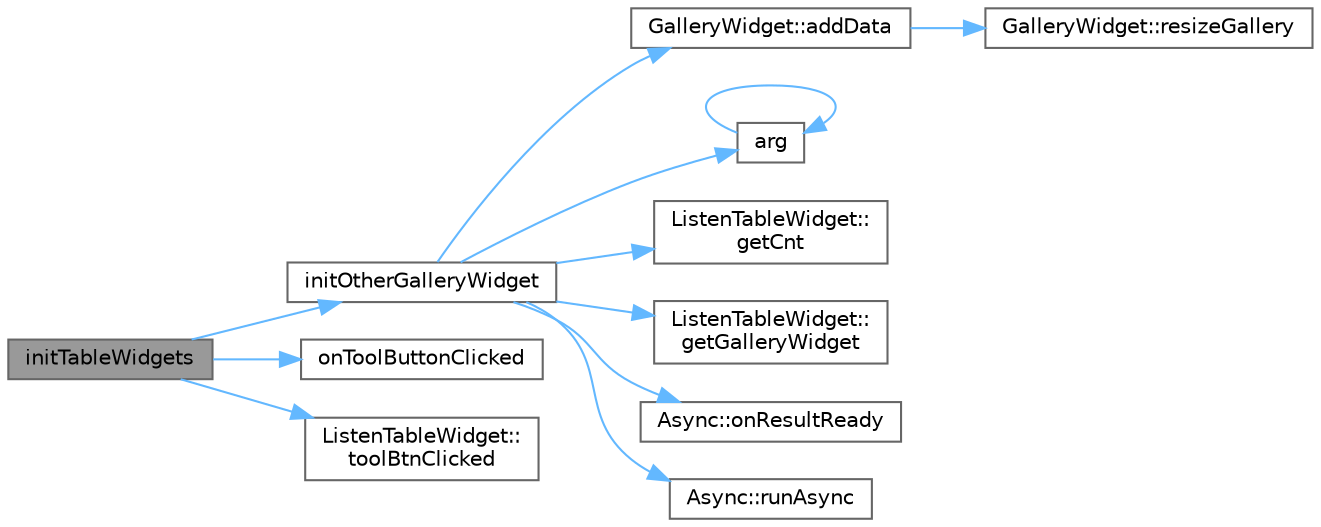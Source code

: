 digraph "initTableWidgets"
{
 // LATEX_PDF_SIZE
  bgcolor="transparent";
  edge [fontname=Helvetica,fontsize=10,labelfontname=Helvetica,labelfontsize=10];
  node [fontname=Helvetica,fontsize=10,shape=box,height=0.2,width=0.4];
  rankdir="LR";
  Node1 [id="Node000001",label="initTableWidgets",height=0.2,width=0.4,color="gray40", fillcolor="grey60", style="filled", fontcolor="black",tooltip="初始化表格控件"];
  Node1 -> Node2 [id="edge1_Node000001_Node000002",color="steelblue1",style="solid",tooltip=" "];
  Node2 [id="Node000002",label="initOtherGalleryWidget",height=0.2,width=0.4,color="grey40", fillcolor="white", style="filled",URL="$class_listen_recommend.html#a95a991169c83590b1eb0132626c7ecb3",tooltip="初始化其他分类画廊"];
  Node2 -> Node3 [id="edge2_Node000002_Node000003",color="steelblue1",style="solid",tooltip=" "];
  Node3 [id="Node000003",label="GalleryWidget::addData",height=0.2,width=0.4,color="grey40", fillcolor="white", style="filled",URL="$class_gallery_widget.html#a1b13e44c140af2d138baad92e751b413",tooltip="添加照片卡片数据"];
  Node3 -> Node4 [id="edge3_Node000003_Node000004",color="steelblue1",style="solid",tooltip=" "];
  Node4 [id="Node000004",label="GalleryWidget::resizeGallery",height=0.2,width=0.4,color="grey40", fillcolor="white", style="filled",URL="$class_gallery_widget.html#a5e07b253cf65269f4696d0d903c3fef8",tooltip="调整画廊布局"];
  Node2 -> Node5 [id="edge4_Node000002_Node000005",color="steelblue1",style="solid",tooltip=" "];
  Node5 [id="Node000005",label="arg",height=0.2,width=0.4,color="grey40", fillcolor="white", style="filled",URL="$base_8h.html#a2c8e80c1b1c8b7747e99b8e9a24a0429",tooltip="Returns a named argument to be used in a formatting function."];
  Node5 -> Node5 [id="edge5_Node000005_Node000005",color="steelblue1",style="solid",tooltip=" "];
  Node2 -> Node6 [id="edge6_Node000002_Node000006",color="steelblue1",style="solid",tooltip=" "];
  Node6 [id="Node000006",label="ListenTableWidget::\lgetCnt",height=0.2,width=0.4,color="grey40", fillcolor="white", style="filled",URL="$class_listen_table_widget.html#aec03768a7c40300f362e75f4a6c8a6db",tooltip="获取计数"];
  Node2 -> Node7 [id="edge7_Node000002_Node000007",color="steelblue1",style="solid",tooltip=" "];
  Node7 [id="Node000007",label="ListenTableWidget::\lgetGalleryWidget",height=0.2,width=0.4,color="grey40", fillcolor="white", style="filled",URL="$class_listen_table_widget.html#a161fffd85148656deb802327129d459b",tooltip="获取画廊控件"];
  Node2 -> Node8 [id="edge8_Node000002_Node000008",color="steelblue1",style="solid",tooltip=" "];
  Node8 [id="Node000008",label="Async::onResultReady",height=0.2,width=0.4,color="grey40", fillcolor="white", style="filled",URL="$namespace_async.html#aa546dd398e11dcb564e4abdd6fd0ec81",tooltip="执行结果读取函数 创建一个QFutureWatcher读取相应结果传递相应函数中， 如果有更复杂操作就不要使用"];
  Node2 -> Node9 [id="edge9_Node000002_Node000009",color="steelblue1",style="solid",tooltip=" "];
  Node9 [id="Node000009",label="Async::runAsync",height=0.2,width=0.4,color="grey40", fillcolor="white", style="filled",URL="$namespace_async.html#a06a076edc2f7af2cc0ecdc6545d55e79",tooltip="runAsync类似于 std::thread和std::invoke 函数参数可以是成员函数 操作符 可以是 lambda表达式 QFutureInterface<ResultType>&作为第一个参..."];
  Node1 -> Node10 [id="edge10_Node000001_Node000010",color="steelblue1",style="solid",tooltip=" "];
  Node10 [id="Node000010",label="onToolButtonClicked",height=0.2,width=0.4,color="grey40", fillcolor="white", style="filled",URL="$class_listen_recommend.html#ad6d2bd176b7fe2407b08ebabf34dc9bf",tooltip="刷新按钮点击槽函数"];
  Node1 -> Node11 [id="edge11_Node000001_Node000011",color="steelblue1",style="solid",tooltip=" "];
  Node11 [id="Node000011",label="ListenTableWidget::\ltoolBtnClicked",height=0.2,width=0.4,color="grey40", fillcolor="white", style="filled",URL="$class_listen_table_widget.html#a1c01d0d9f50ce4f07b7b16680687abc8",tooltip="刷新按钮点击信号"];
}

